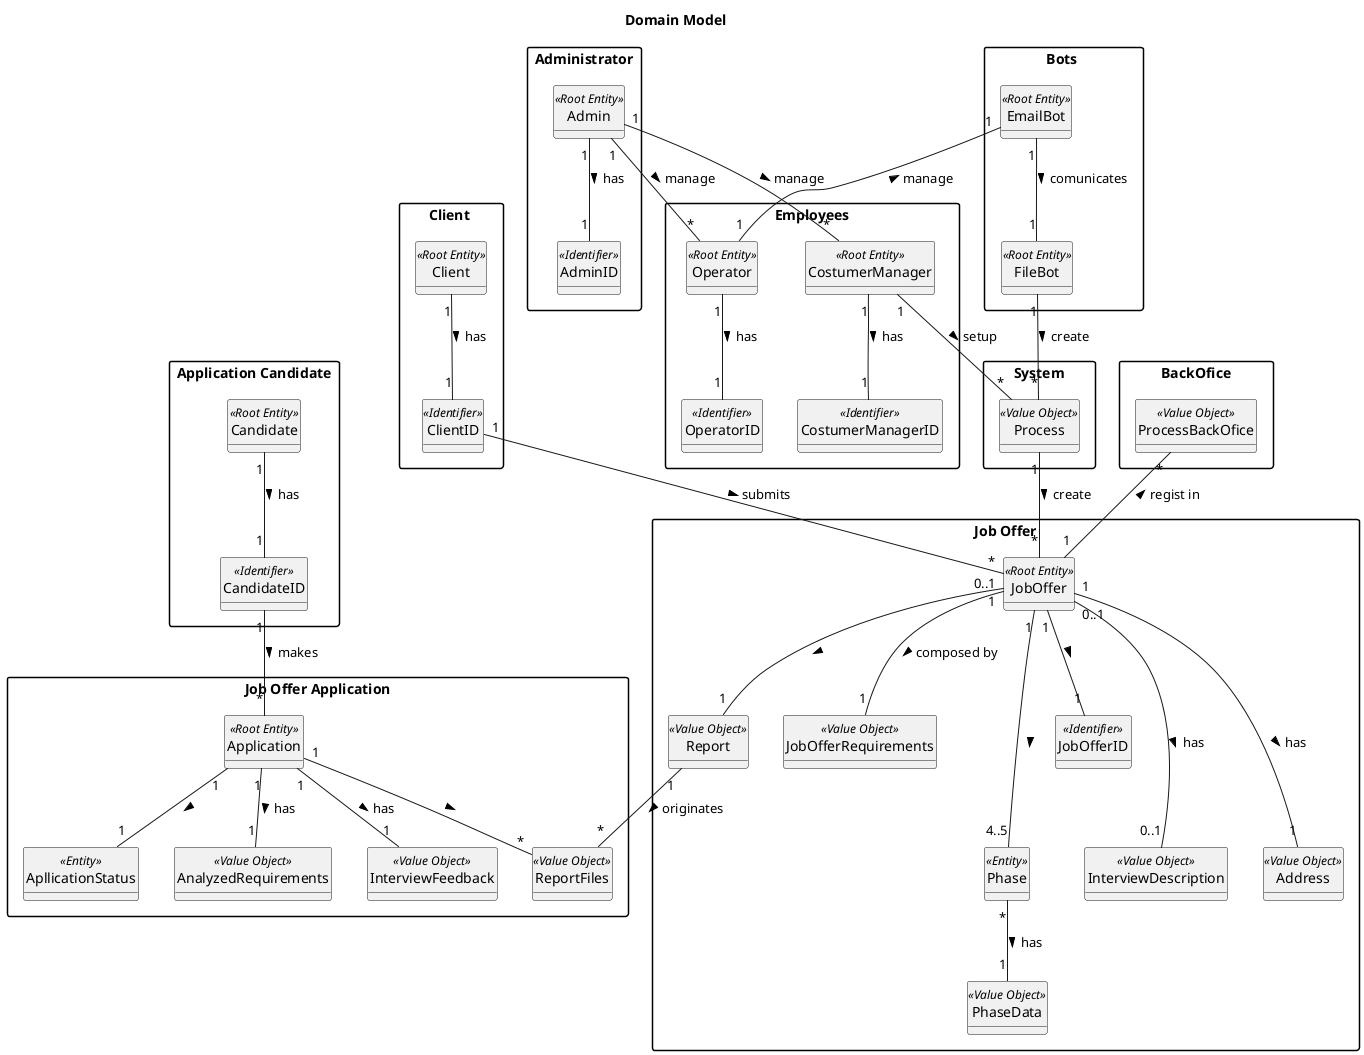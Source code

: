 @startuml

skinparam monochrome true
skinparam packageStyle rectangle
skinparam shadowing false

top to bottom direction

skinparam classAttributeIconSize 0

hide circle
hide methods

title Domain Model

package "Client " {

class Client <<Root Entity>>
class ClientID <<Identifier>>

}

package "Job Offer" {

class PhaseData <<Value Object>>
class Phase << Entity>>
class JobOfferRequirements <<Value Object>>
class InterviewDescription <<Value Object>>
class JobOffer <<Root Entity>>
class JobOfferID <<Identifier>>
class Report <<Value Object>>
class Address <<Value Object>>

}

package "Job Offer Application" {

class Application <<Root Entity>>
class ApllicationStatus <<Entity>>
class AnalyzedRequirements <<Value Object>>
class InterviewFeedback <<Value Object>>
class ReportFiles <<Value Object>>

}

package "Employees" {

class CostumerManager <<Root Entity>>
class CostumerManagerID <<Identifier>>
class Operator <<Root Entity>>
class OperatorID <<Identifier>>

}



package "Application Candidate" {

class Candidate <<Root Entity>>
class CandidateID <<Identifier>>

}

package "System"{

class Process <<Value Object>>
}

package "Administrator"{

class Admin <<Root Entity>>
class AdminID <<Identifier>>


}

package "Bots "{

class EmailBot <<Root Entity>>
class FileBot <<Root Entity>>
}


package "BackOfice"{

class ProcessBackOfice <<Value Object>>

}




Client "1" -- "1" ClientID  : has >

ClientID "1" -- "*" JobOffer : submits >

JobOffer "1" --- "4..5" Phase :  >
JobOffer "0..1" -- "1" JobOfferRequirements : composed by >
JobOffer "0..1" --- "0..1" InterviewDescription : has >
JobOffer "1" -- "1" Report : >
JobOffer "1" --- "1" Address : has >
JobOffer "1" -- "1" JobOfferID : >

Phase "*" -- "1" PhaseData : has >

Report "1" -- "*" ReportFiles : originates >

Application "1" -- "1" InterviewFeedback : has >
Application "1" -- "1" AnalyzedRequirements : has >
Application "1" -- "1" ApllicationStatus : >
Application "1" -- "*" ReportFiles : >


CostumerManager "1" -- "1" CostumerManagerID : has >
CostumerManager "1" -- "*" Process : setup >

Process "1" -- "*" JobOffer : create >



CandidateID "1" -- "*" Application : makes >
Candidate "1" -- "1" CandidateID : has >

Admin "1" -- "1" AdminID : has >
Admin "1" -- "*" CostumerManager : manage >

Operator "1" -- "1" OperatorID : has >
Admin "1" -- "*" Operator : manage >

ProcessBackOfice "*" -- "1" JobOffer :  < regist in

EmailBot "1" -- "1" Operator : manage <
EmailBot "1" -- "1" FileBot : comunicates >

FileBot "1" -- "*" Process : create >

'class Process {
'    description
'}

'class ContractType {
'}

'class Mode {
'

'class Company{
'}

'class Numberofvacancies{
'}

'class Requirements{
'}

@enduml